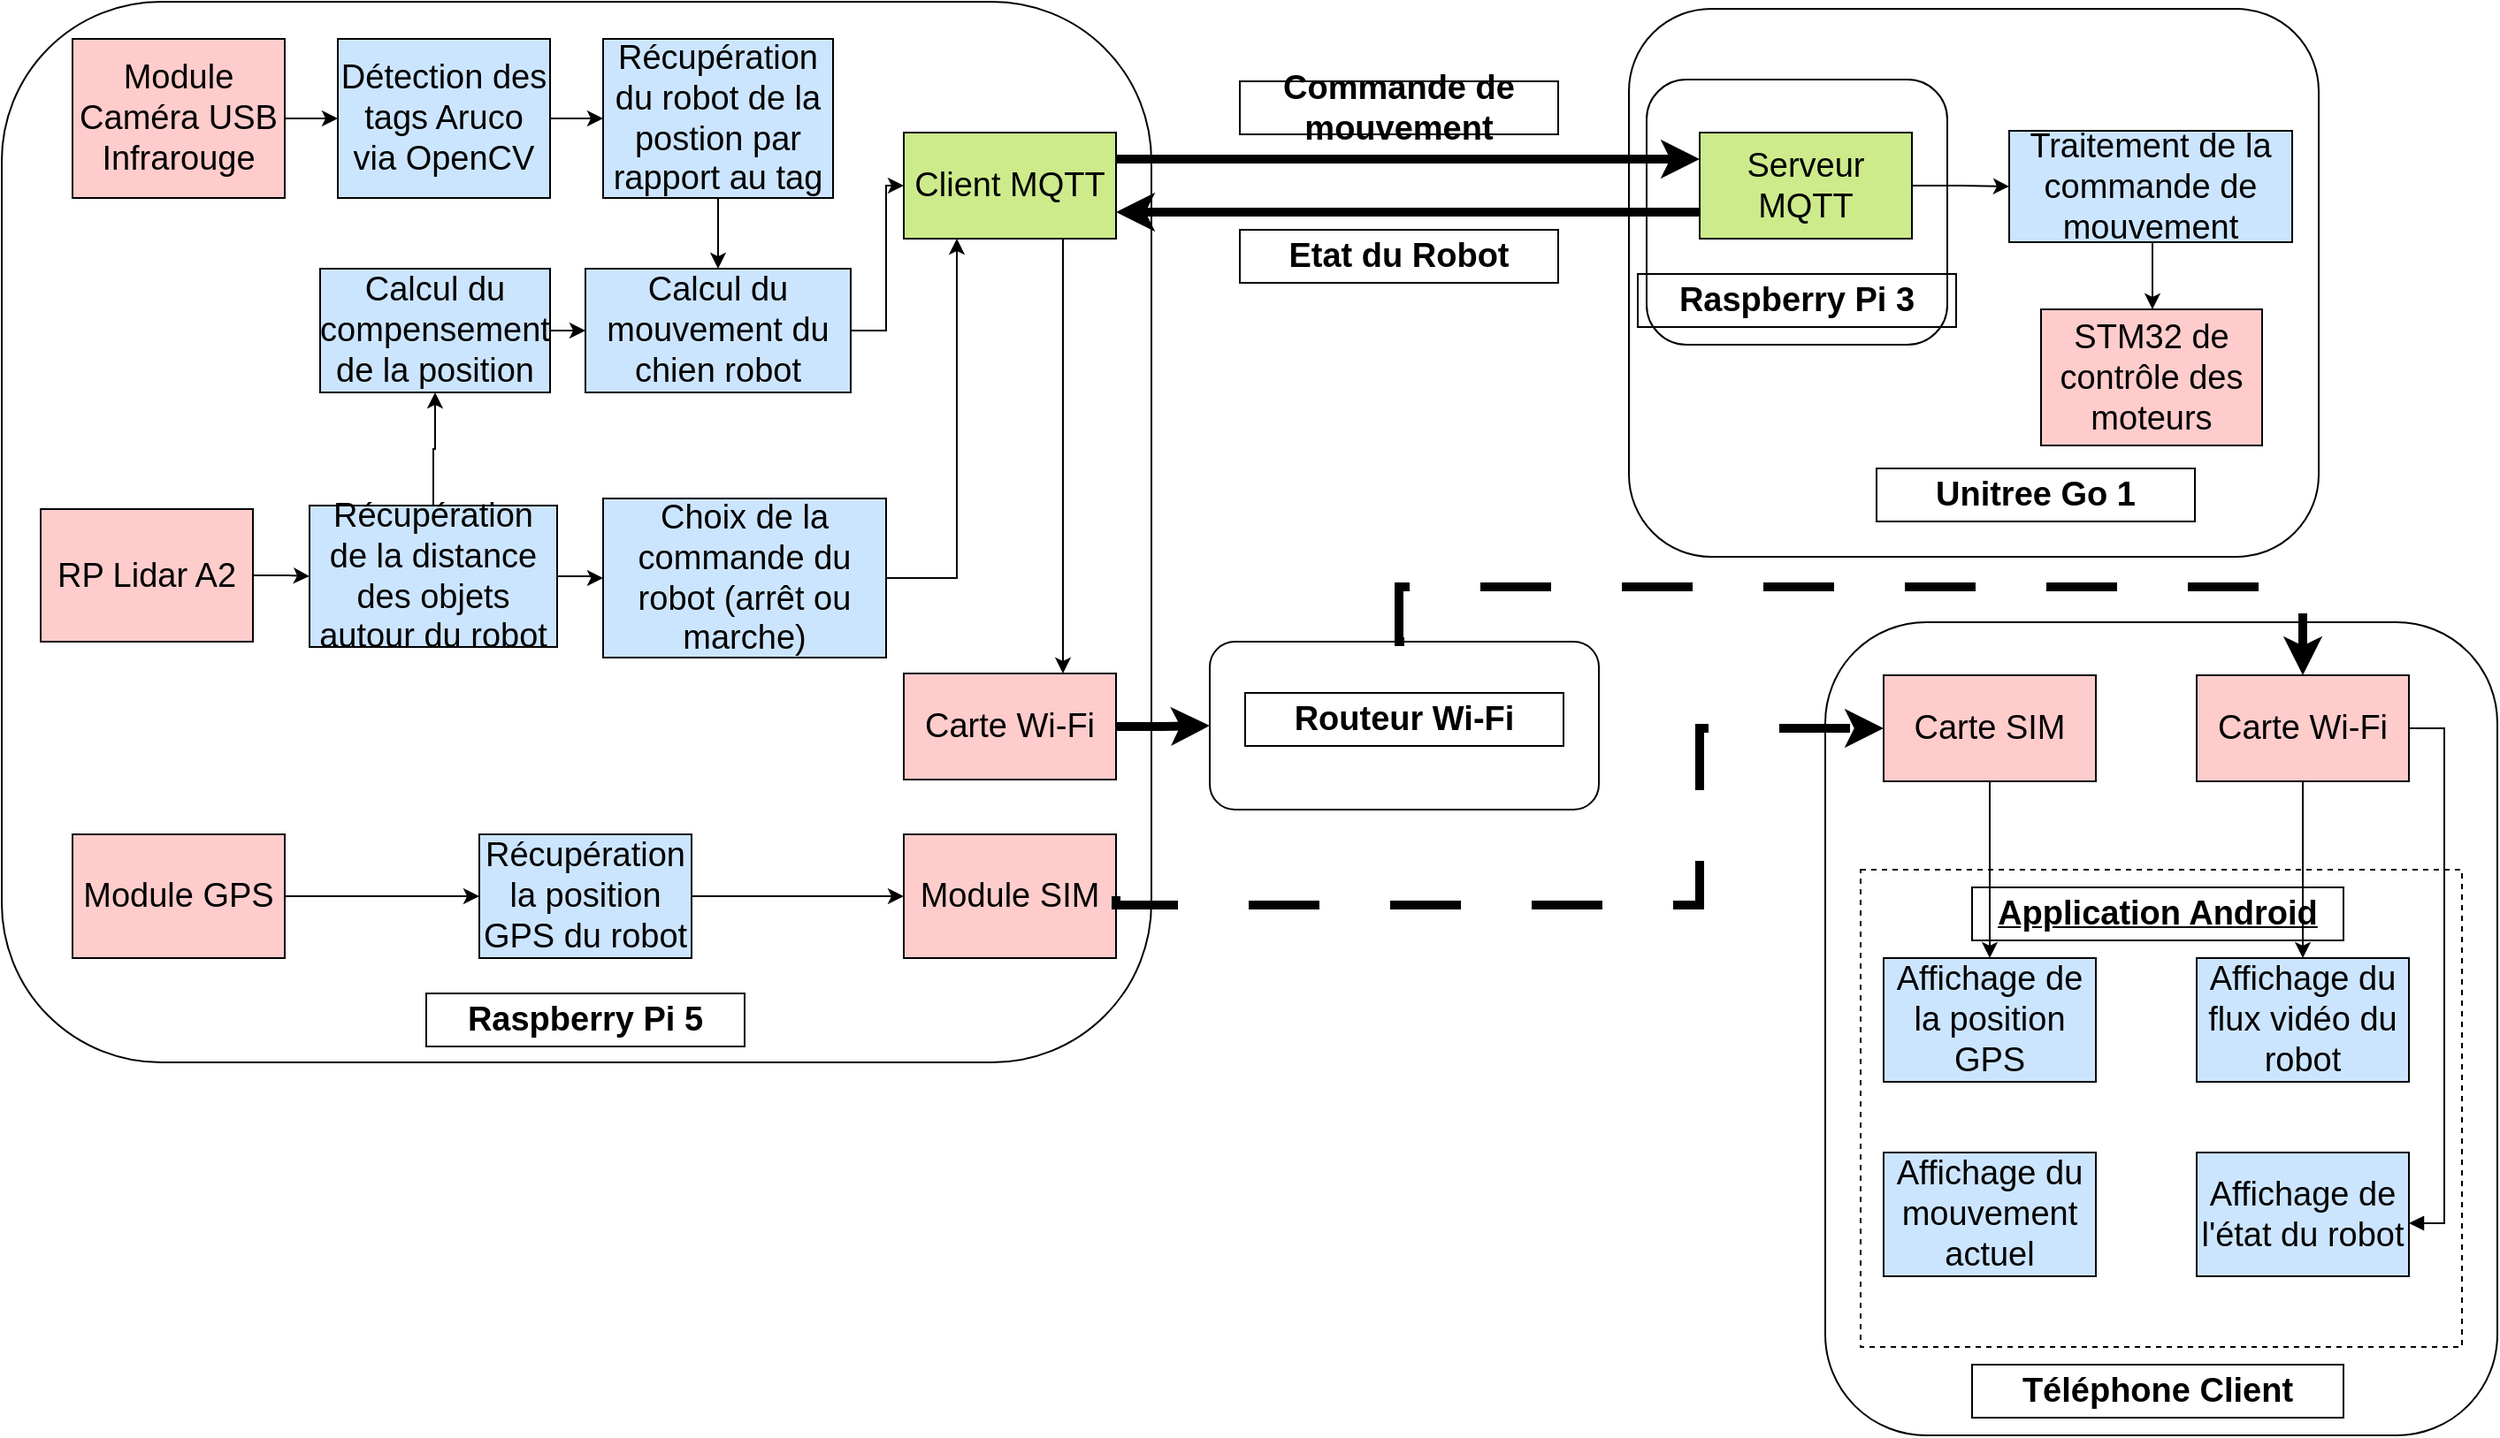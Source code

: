 <mxfile version="27.1.6">
  <diagram name="Page-1" id="dajrDrvYgFbqzHSubukw">
    <mxGraphModel dx="3204" dy="1252" grid="0" gridSize="10" guides="1" tooltips="1" connect="1" arrows="1" fold="1" page="1" pageScale="1" pageWidth="827" pageHeight="1169" background="light-dark(#FFFFFF,#FFFFFF)" math="0" shadow="0">
      <root>
        <mxCell id="0" />
        <mxCell id="1" parent="0" />
        <mxCell id="FyL3BDaeVtOsizXlBfeX-30" value="" style="rounded=1;whiteSpace=wrap;html=1;fillColor=none;fontSize=19;strokeColor=light-dark(#000000,#000000);" parent="1" vertex="1">
          <mxGeometry x="861" y="410" width="380" height="460" as="geometry" />
        </mxCell>
        <mxCell id="FyL3BDaeVtOsizXlBfeX-61" value="" style="rounded=0;whiteSpace=wrap;html=1;fillColor=none;dashed=1;fontSize=19;strokeColor=light-dark(#000000,#000000);" parent="1" vertex="1">
          <mxGeometry x="881" y="550" width="340" height="270" as="geometry" />
        </mxCell>
        <mxCell id="FyL3BDaeVtOsizXlBfeX-24" value="" style="rounded=1;whiteSpace=wrap;html=1;fillColor=none;fontSize=19;strokeColor=light-dark(#000000,#000000);" parent="1" vertex="1">
          <mxGeometry x="760" y="103" width="170" height="150" as="geometry" />
        </mxCell>
        <mxCell id="FyL3BDaeVtOsizXlBfeX-2" value="" style="rounded=1;whiteSpace=wrap;html=1;fillColor=none;fontSize=19;strokeColor=light-dark(#000000,#000000);" parent="1" vertex="1">
          <mxGeometry x="-170" y="59" width="650" height="600" as="geometry" />
        </mxCell>
        <mxCell id="FyL3BDaeVtOsizXlBfeX-7" style="edgeStyle=orthogonalEdgeStyle;rounded=0;orthogonalLoop=1;jettySize=auto;html=1;entryX=0;entryY=0.5;entryDx=0;entryDy=0;fontSize=19;strokeColor=light-dark(#000000,#000000);" parent="1" source="FyL3BDaeVtOsizXlBfeX-1" target="FyL3BDaeVtOsizXlBfeX-6" edge="1">
          <mxGeometry relative="1" as="geometry" />
        </mxCell>
        <mxCell id="FyL3BDaeVtOsizXlBfeX-1" value="&lt;div&gt;&lt;font&gt;Module Caméra USB&lt;/font&gt;&lt;/div&gt;&lt;div&gt;&lt;font&gt;Infrarouge&lt;/font&gt;&lt;/div&gt;" style="rounded=0;whiteSpace=wrap;html=1;fillColor=#ffcccc;strokeColor=light-dark(#000000,#000000);fontSize=19;" parent="1" vertex="1">
          <mxGeometry x="-130" y="80" width="120" height="90" as="geometry" />
        </mxCell>
        <mxCell id="FyL3BDaeVtOsizXlBfeX-36" style="edgeStyle=orthogonalEdgeStyle;rounded=0;orthogonalLoop=1;jettySize=auto;html=1;entryX=0;entryY=0.5;entryDx=0;entryDy=0;fontSize=19;strokeColor=light-dark(#000000,#000000);" parent="1" source="FyL3BDaeVtOsizXlBfeX-3" target="FyL3BDaeVtOsizXlBfeX-10" edge="1">
          <mxGeometry relative="1" as="geometry" />
        </mxCell>
        <mxCell id="FyL3BDaeVtOsizXlBfeX-3" value="&lt;font&gt;RP Lidar A2&lt;/font&gt;" style="rounded=0;whiteSpace=wrap;html=1;fillColor=#ffcccc;strokeColor=light-dark(#000000,#000000);fontSize=19;" parent="1" vertex="1">
          <mxGeometry x="-148" y="346" width="120" height="75" as="geometry" />
        </mxCell>
        <mxCell id="FyL3BDaeVtOsizXlBfeX-4" value="&lt;b&gt;&lt;font&gt;Raspberry Pi 5&lt;/font&gt;&lt;/b&gt;" style="text;html=1;align=center;verticalAlign=middle;whiteSpace=wrap;rounded=0;fontSize=19;strokeColor=light-dark(#000000,#FFFFFF);fontColor=light-dark(#000000,#000000);" parent="1" vertex="1">
          <mxGeometry x="70" y="620" width="180" height="30" as="geometry" />
        </mxCell>
        <mxCell id="FyL3BDaeVtOsizXlBfeX-49" style="edgeStyle=orthogonalEdgeStyle;rounded=0;orthogonalLoop=1;jettySize=auto;html=1;entryX=0;entryY=0.5;entryDx=0;entryDy=0;fontSize=19;strokeColor=light-dark(#000000,#000000);" parent="1" source="FyL3BDaeVtOsizXlBfeX-6" target="FyL3BDaeVtOsizXlBfeX-40" edge="1">
          <mxGeometry relative="1" as="geometry" />
        </mxCell>
        <mxCell id="FyL3BDaeVtOsizXlBfeX-6" value="&lt;font&gt;Détection des tags Aruco via OpenCV&lt;/font&gt;" style="rounded=0;whiteSpace=wrap;html=1;fillColor=#cce5ff;strokeColor=light-dark(#000000,#000000);fontSize=19;" parent="1" vertex="1">
          <mxGeometry x="20" y="80" width="120" height="90" as="geometry" />
        </mxCell>
        <mxCell id="FyL3BDaeVtOsizXlBfeX-22" style="edgeStyle=orthogonalEdgeStyle;rounded=0;orthogonalLoop=1;jettySize=auto;html=1;exitX=1;exitY=0.25;exitDx=0;exitDy=0;entryX=0;entryY=0.25;entryDx=0;entryDy=0;strokeWidth=5;fillColor=#cce5ff;strokeColor=light-dark(#000000,#000000);fontSize=19;" parent="1" source="FyL3BDaeVtOsizXlBfeX-8" target="FyL3BDaeVtOsizXlBfeX-16" edge="1">
          <mxGeometry relative="1" as="geometry" />
        </mxCell>
        <mxCell id="FyL3BDaeVtOsizXlBfeX-70" style="edgeStyle=orthogonalEdgeStyle;rounded=0;orthogonalLoop=1;jettySize=auto;html=1;exitX=0.75;exitY=1;exitDx=0;exitDy=0;entryX=0.75;entryY=0;entryDx=0;entryDy=0;fontSize=19;strokeColor=light-dark(#000000,#000000);" parent="1" source="FyL3BDaeVtOsizXlBfeX-8" target="FyL3BDaeVtOsizXlBfeX-69" edge="1">
          <mxGeometry relative="1" as="geometry" />
        </mxCell>
        <mxCell id="FyL3BDaeVtOsizXlBfeX-8" value="&lt;font&gt;Client MQTT&lt;/font&gt;" style="rounded=0;whiteSpace=wrap;html=1;fillColor=#cdeb8b;strokeColor=light-dark(#000000,#000000);fontSize=19;" parent="1" vertex="1">
          <mxGeometry x="340" y="133" width="120" height="60" as="geometry" />
        </mxCell>
        <mxCell id="FyL3BDaeVtOsizXlBfeX-39" style="edgeStyle=orthogonalEdgeStyle;rounded=0;orthogonalLoop=1;jettySize=auto;html=1;entryX=0;entryY=0.5;entryDx=0;entryDy=0;fontSize=19;strokeColor=light-dark(#000000,#000000);" parent="1" source="FyL3BDaeVtOsizXlBfeX-10" target="FyL3BDaeVtOsizXlBfeX-37" edge="1">
          <mxGeometry relative="1" as="geometry" />
        </mxCell>
        <mxCell id="FyL3BDaeVtOsizXlBfeX-43" style="edgeStyle=orthogonalEdgeStyle;rounded=0;orthogonalLoop=1;jettySize=auto;html=1;entryX=0.5;entryY=1;entryDx=0;entryDy=0;fontSize=19;strokeColor=light-dark(#000000,#000000);" parent="1" source="FyL3BDaeVtOsizXlBfeX-10" target="FyL3BDaeVtOsizXlBfeX-41" edge="1">
          <mxGeometry relative="1" as="geometry" />
        </mxCell>
        <mxCell id="FyL3BDaeVtOsizXlBfeX-10" value="&lt;font&gt;Récupération de la distance des objets autour du robot&lt;/font&gt;" style="rounded=0;whiteSpace=wrap;html=1;fillColor=#cce5ff;strokeColor=light-dark(#000000,#000000);fontSize=19;" parent="1" vertex="1">
          <mxGeometry x="4" y="344" width="140" height="80" as="geometry" />
        </mxCell>
        <mxCell id="FyL3BDaeVtOsizXlBfeX-13" value="" style="rounded=1;whiteSpace=wrap;html=1;fillColor=none;fontSize=19;strokeColor=light-dark(#000000,#000000);" parent="1" vertex="1">
          <mxGeometry x="750" y="63" width="390" height="310" as="geometry" />
        </mxCell>
        <mxCell id="FyL3BDaeVtOsizXlBfeX-14" value="&lt;b&gt;&lt;font&gt;Unitree Go 1&lt;/font&gt;&lt;/b&gt;" style="text;html=1;align=center;verticalAlign=middle;whiteSpace=wrap;rounded=0;fontSize=19;strokeColor=light-dark(#000000,#FFFFFF);fontColor=light-dark(#000000,#000000);" parent="1" vertex="1">
          <mxGeometry x="890" y="323" width="180" height="30" as="geometry" />
        </mxCell>
        <mxCell id="FyL3BDaeVtOsizXlBfeX-23" style="edgeStyle=orthogonalEdgeStyle;rounded=0;orthogonalLoop=1;jettySize=auto;html=1;exitX=0;exitY=0.75;exitDx=0;exitDy=0;entryX=1;entryY=0.75;entryDx=0;entryDy=0;strokeWidth=5;strokeColor=light-dark(#000000,#000000);fontSize=19;" parent="1" source="FyL3BDaeVtOsizXlBfeX-16" target="FyL3BDaeVtOsizXlBfeX-8" edge="1">
          <mxGeometry relative="1" as="geometry" />
        </mxCell>
        <mxCell id="FyL3BDaeVtOsizXlBfeX-27" style="edgeStyle=orthogonalEdgeStyle;rounded=0;orthogonalLoop=1;jettySize=auto;html=1;entryX=0;entryY=0.5;entryDx=0;entryDy=0;fontSize=19;strokeColor=light-dark(#000000,#000000);" parent="1" source="FyL3BDaeVtOsizXlBfeX-16" target="FyL3BDaeVtOsizXlBfeX-26" edge="1">
          <mxGeometry relative="1" as="geometry" />
        </mxCell>
        <mxCell id="FyL3BDaeVtOsizXlBfeX-16" value="&lt;font&gt;Serveur MQTT&lt;/font&gt;" style="rounded=0;whiteSpace=wrap;html=1;fillColor=#cdeb8b;strokeColor=light-dark(#000000,#000000);fontSize=19;" parent="1" vertex="1">
          <mxGeometry x="790" y="133" width="120" height="60" as="geometry" />
        </mxCell>
        <mxCell id="FyL3BDaeVtOsizXlBfeX-18" value="&lt;font&gt;&lt;b&gt;Commande de mouvement&lt;/b&gt;&lt;/font&gt;" style="text;html=1;align=center;verticalAlign=middle;whiteSpace=wrap;rounded=0;fontSize=19;strokeColor=light-dark(#000000,#FFFFFF);fontColor=light-dark(#000000,#000000);" parent="1" vertex="1">
          <mxGeometry x="530" y="104" width="180" height="30" as="geometry" />
        </mxCell>
        <mxCell id="FyL3BDaeVtOsizXlBfeX-20" value="&lt;b&gt;&lt;font&gt;Raspberry Pi 3&lt;/font&gt;&lt;/b&gt;" style="text;html=1;align=center;verticalAlign=middle;whiteSpace=wrap;rounded=0;fontSize=19;strokeColor=light-dark(#000000,#FFFFFF);fontColor=light-dark(#000000,#000000);" parent="1" vertex="1">
          <mxGeometry x="755" y="213" width="180" height="30" as="geometry" />
        </mxCell>
        <mxCell id="FyL3BDaeVtOsizXlBfeX-25" value="&lt;font&gt;&lt;b&gt;Etat du Robot&lt;/b&gt;&lt;/font&gt;" style="text;html=1;align=center;verticalAlign=middle;whiteSpace=wrap;rounded=0;fontSize=19;strokeColor=light-dark(#000000,#FFFFFF);fontColor=light-dark(#000000,#000000);" parent="1" vertex="1">
          <mxGeometry x="530" y="188" width="180" height="30" as="geometry" />
        </mxCell>
        <mxCell id="FyL3BDaeVtOsizXlBfeX-26" value="&lt;font&gt;Traitement de la commande de mouvement&lt;/font&gt;" style="rounded=0;whiteSpace=wrap;html=1;fillColor=#cce5ff;strokeColor=light-dark(#000000,#000000);fontSize=19;" parent="1" vertex="1">
          <mxGeometry x="965" y="132" width="160" height="63" as="geometry" />
        </mxCell>
        <mxCell id="FyL3BDaeVtOsizXlBfeX-28" value="&lt;font&gt;STM32 de contrôle des moteurs&lt;/font&gt;" style="rounded=0;whiteSpace=wrap;html=1;fillColor=#ffcccc;strokeColor=light-dark(#000000,#000000);fontSize=19;" parent="1" vertex="1">
          <mxGeometry x="983" y="233" width="125" height="77" as="geometry" />
        </mxCell>
        <mxCell id="FyL3BDaeVtOsizXlBfeX-31" value="&lt;b&gt;&lt;font&gt;Téléphone Client&lt;/font&gt;&lt;/b&gt;" style="text;html=1;align=center;verticalAlign=middle;whiteSpace=wrap;rounded=0;fontSize=19;strokeColor=light-dark(#000000,#FFFFFF);fontColor=light-dark(#000000,#000000);" parent="1" vertex="1">
          <mxGeometry x="944" y="830" width="210" height="30" as="geometry" />
        </mxCell>
        <mxCell id="FyL3BDaeVtOsizXlBfeX-67" style="edgeStyle=orthogonalEdgeStyle;rounded=0;orthogonalLoop=1;jettySize=auto;html=1;entryX=0.25;entryY=1;entryDx=0;entryDy=0;fontSize=19;strokeColor=light-dark(#000000,#000000);" parent="1" source="FyL3BDaeVtOsizXlBfeX-37" target="FyL3BDaeVtOsizXlBfeX-8" edge="1">
          <mxGeometry relative="1" as="geometry" />
        </mxCell>
        <mxCell id="FyL3BDaeVtOsizXlBfeX-37" value="&lt;font&gt;Choix de la commande du robot (arrêt ou marche)&lt;/font&gt;" style="rounded=0;whiteSpace=wrap;html=1;fillColor=#cce5ff;strokeColor=light-dark(#000000,#000000);fontSize=19;" parent="1" vertex="1">
          <mxGeometry x="170" y="340" width="160" height="90" as="geometry" />
        </mxCell>
        <mxCell id="FyL3BDaeVtOsizXlBfeX-48" style="edgeStyle=orthogonalEdgeStyle;rounded=0;orthogonalLoop=1;jettySize=auto;html=1;entryX=0.5;entryY=0;entryDx=0;entryDy=0;fontSize=19;strokeColor=light-dark(#000000,#000000);" parent="1" source="FyL3BDaeVtOsizXlBfeX-40" target="FyL3BDaeVtOsizXlBfeX-46" edge="1">
          <mxGeometry relative="1" as="geometry" />
        </mxCell>
        <mxCell id="FyL3BDaeVtOsizXlBfeX-40" value="&lt;font&gt;Récupération du robot de la postion par rapport au tag&lt;/font&gt;" style="rounded=0;whiteSpace=wrap;html=1;fillColor=#cce5ff;strokeColor=light-dark(#000000,#000000);fontSize=19;" parent="1" vertex="1">
          <mxGeometry x="170" y="80" width="130" height="90" as="geometry" />
        </mxCell>
        <mxCell id="FyL3BDaeVtOsizXlBfeX-47" style="edgeStyle=orthogonalEdgeStyle;rounded=0;orthogonalLoop=1;jettySize=auto;html=1;entryX=0;entryY=0.5;entryDx=0;entryDy=0;fontSize=19;strokeColor=light-dark(#000000,#000000);" parent="1" source="FyL3BDaeVtOsizXlBfeX-41" target="FyL3BDaeVtOsizXlBfeX-46" edge="1">
          <mxGeometry relative="1" as="geometry" />
        </mxCell>
        <mxCell id="FyL3BDaeVtOsizXlBfeX-41" value="&lt;font&gt;Calcul du compensement de la position&lt;/font&gt;" style="rounded=0;whiteSpace=wrap;html=1;fillColor=#cce5ff;strokeColor=light-dark(#000000,#000000);fontSize=19;" parent="1" vertex="1">
          <mxGeometry x="10" y="210" width="130" height="70" as="geometry" />
        </mxCell>
        <mxCell id="FyL3BDaeVtOsizXlBfeX-50" style="edgeStyle=orthogonalEdgeStyle;rounded=0;orthogonalLoop=1;jettySize=auto;html=1;entryX=0;entryY=0.5;entryDx=0;entryDy=0;fontSize=19;strokeColor=light-dark(#000000,#000000);" parent="1" source="FyL3BDaeVtOsizXlBfeX-46" target="FyL3BDaeVtOsizXlBfeX-8" edge="1">
          <mxGeometry relative="1" as="geometry">
            <Array as="points">
              <mxPoint x="330" y="245" />
              <mxPoint x="330" y="163" />
            </Array>
          </mxGeometry>
        </mxCell>
        <mxCell id="FyL3BDaeVtOsizXlBfeX-46" value="&lt;font&gt;Calcul du mouvement du chien robot&lt;/font&gt;" style="rounded=0;whiteSpace=wrap;html=1;fillColor=#cce5ff;strokeColor=light-dark(#000000,#000000);fontSize=19;" parent="1" vertex="1">
          <mxGeometry x="160" y="210" width="150" height="70" as="geometry" />
        </mxCell>
        <mxCell id="FyL3BDaeVtOsizXlBfeX-55" style="edgeStyle=orthogonalEdgeStyle;rounded=0;orthogonalLoop=1;jettySize=auto;html=1;entryX=0;entryY=0.5;entryDx=0;entryDy=0;fontSize=19;strokeColor=light-dark(#000000,#000000);" parent="1" source="FyL3BDaeVtOsizXlBfeX-51" target="FyL3BDaeVtOsizXlBfeX-54" edge="1">
          <mxGeometry relative="1" as="geometry" />
        </mxCell>
        <mxCell id="FyL3BDaeVtOsizXlBfeX-51" value="&lt;font&gt;Module GPS&lt;/font&gt;" style="rounded=0;whiteSpace=wrap;html=1;fillColor=#ffcccc;strokeColor=light-dark(#000000,#000000);fontSize=19;" parent="1" vertex="1">
          <mxGeometry x="-130" y="530" width="120" height="70" as="geometry" />
        </mxCell>
        <mxCell id="FyL3BDaeVtOsizXlBfeX-52" value="&lt;font&gt;Module SIM&lt;/font&gt;" style="rounded=0;whiteSpace=wrap;html=1;fillColor=#ffcccc;strokeColor=light-dark(#000000,#000000);fontSize=19;" parent="1" vertex="1">
          <mxGeometry x="340" y="530" width="120" height="70" as="geometry" />
        </mxCell>
        <mxCell id="FyL3BDaeVtOsizXlBfeX-56" style="edgeStyle=orthogonalEdgeStyle;rounded=0;orthogonalLoop=1;jettySize=auto;html=1;entryX=0;entryY=0.5;entryDx=0;entryDy=0;fontSize=19;strokeColor=light-dark(#000000,#000000);" parent="1" source="FyL3BDaeVtOsizXlBfeX-54" target="FyL3BDaeVtOsizXlBfeX-52" edge="1">
          <mxGeometry relative="1" as="geometry" />
        </mxCell>
        <mxCell id="FyL3BDaeVtOsizXlBfeX-54" value="&lt;font&gt;Récupération la position GPS du robot&lt;/font&gt;" style="rounded=0;whiteSpace=wrap;html=1;fillColor=#cce5ff;strokeColor=light-dark(#000000,#000000);fontSize=19;" parent="1" vertex="1">
          <mxGeometry x="100" y="530" width="120" height="70" as="geometry" />
        </mxCell>
        <mxCell id="FyL3BDaeVtOsizXlBfeX-57" style="edgeStyle=orthogonalEdgeStyle;rounded=0;orthogonalLoop=1;jettySize=auto;html=1;exitX=0.5;exitY=1;exitDx=0;exitDy=0;fontSize=19;strokeColor=light-dark(#000000,#000000);" parent="1" source="FyL3BDaeVtOsizXlBfeX-31" target="FyL3BDaeVtOsizXlBfeX-31" edge="1">
          <mxGeometry relative="1" as="geometry" />
        </mxCell>
        <mxCell id="FyL3BDaeVtOsizXlBfeX-60" value="&lt;font&gt;Affichage de la position GPS&lt;/font&gt;" style="rounded=0;whiteSpace=wrap;html=1;fillColor=#cce5ff;strokeColor=light-dark(#000000,#000000);fontSize=19;" parent="1" vertex="1">
          <mxGeometry x="894" y="600" width="120" height="70" as="geometry" />
        </mxCell>
        <mxCell id="FyL3BDaeVtOsizXlBfeX-62" value="&lt;font&gt;&lt;b&gt;&lt;u&gt;Application Android&lt;/u&gt;&lt;/b&gt;&lt;/font&gt;" style="text;html=1;align=center;verticalAlign=middle;whiteSpace=wrap;rounded=0;fontSize=19;strokeColor=light-dark(#000000,#FFFFFF);fontColor=light-dark(#000000,#000000);" parent="1" vertex="1">
          <mxGeometry x="944" y="560" width="210" height="30" as="geometry" />
        </mxCell>
        <mxCell id="FyL3BDaeVtOsizXlBfeX-83" style="edgeStyle=orthogonalEdgeStyle;rounded=0;orthogonalLoop=1;jettySize=auto;html=1;entryX=0.5;entryY=0;entryDx=0;entryDy=0;fontSize=19;strokeColor=light-dark(#000000,#000000);" parent="1" source="FyL3BDaeVtOsizXlBfeX-65" target="FyL3BDaeVtOsizXlBfeX-60" edge="1">
          <mxGeometry relative="1" as="geometry" />
        </mxCell>
        <mxCell id="FyL3BDaeVtOsizXlBfeX-65" value="&lt;font&gt;Carte SIM&lt;/font&gt;" style="rounded=0;whiteSpace=wrap;html=1;fillColor=#ffcccc;strokeColor=light-dark(#000000,#000000);fontSize=19;" parent="1" vertex="1">
          <mxGeometry x="894" y="440" width="120" height="60" as="geometry" />
        </mxCell>
        <mxCell id="FyL3BDaeVtOsizXlBfeX-78" style="edgeStyle=orthogonalEdgeStyle;rounded=0;orthogonalLoop=1;jettySize=auto;html=1;entryX=0.5;entryY=0;entryDx=0;entryDy=0;fontSize=19;strokeColor=light-dark(#000000,#000000);" parent="1" source="FyL3BDaeVtOsizXlBfeX-66" target="FyL3BDaeVtOsizXlBfeX-75" edge="1">
          <mxGeometry relative="1" as="geometry" />
        </mxCell>
        <mxCell id="FyL3BDaeVtOsizXlBfeX-66" value="&lt;font&gt;Carte Wi-Fi&lt;/font&gt;" style="rounded=0;whiteSpace=wrap;html=1;fillColor=#ffcccc;strokeColor=light-dark(#000000,#000000);fontSize=19;" parent="1" vertex="1">
          <mxGeometry x="1071" y="440" width="120" height="60" as="geometry" />
        </mxCell>
        <mxCell id="FyL3BDaeVtOsizXlBfeX-69" value="&lt;font&gt;Carte Wi-Fi&lt;/font&gt;" style="rounded=0;whiteSpace=wrap;html=1;fillColor=#ffcccc;strokeColor=light-dark(#000000,#000000);fontSize=19;" parent="1" vertex="1">
          <mxGeometry x="340" y="439" width="120" height="60" as="geometry" />
        </mxCell>
        <mxCell id="FyL3BDaeVtOsizXlBfeX-71" value="" style="rounded=1;whiteSpace=wrap;html=1;fillColor=none;fontSize=19;strokeColor=light-dark(#000000,#000000);" parent="1" vertex="1">
          <mxGeometry x="513" y="421" width="220" height="95" as="geometry" />
        </mxCell>
        <mxCell id="FyL3BDaeVtOsizXlBfeX-72" value="&lt;b&gt;&lt;font&gt;Routeur Wi-Fi&lt;/font&gt;&lt;/b&gt;" style="text;html=1;align=center;verticalAlign=middle;whiteSpace=wrap;rounded=0;fontSize=19;strokeColor=light-dark(#000000,#FFFFFF);fontColor=light-dark(#000000,#000000);" parent="1" vertex="1">
          <mxGeometry x="533" y="450" width="180" height="30" as="geometry" />
        </mxCell>
        <mxCell id="FyL3BDaeVtOsizXlBfeX-75" value="&lt;font&gt;Affichage du flux vidéo du robot&lt;/font&gt;" style="rounded=0;whiteSpace=wrap;html=1;fillColor=#cce5ff;strokeColor=light-dark(#000000,#000000);fontSize=19;" parent="1" vertex="1">
          <mxGeometry x="1071" y="600" width="120" height="70" as="geometry" />
        </mxCell>
        <mxCell id="FyL3BDaeVtOsizXlBfeX-76" value="&lt;font&gt;Affichage du mouvement actuel&lt;/font&gt;" style="rounded=0;whiteSpace=wrap;html=1;fillColor=#cce5ff;strokeColor=light-dark(#000000,#000000);fontSize=19;" parent="1" vertex="1">
          <mxGeometry x="894" y="710" width="120" height="70" as="geometry" />
        </mxCell>
        <mxCell id="FyL3BDaeVtOsizXlBfeX-82" style="edgeStyle=orthogonalEdgeStyle;rounded=0;orthogonalLoop=1;jettySize=auto;html=1;entryX=1;entryY=0.5;entryDx=0;entryDy=0;endArrow=none;startFill=1;startArrow=block;fontSize=19;strokeColor=light-dark(#000000,#000000);" parent="1" target="FyL3BDaeVtOsizXlBfeX-66" edge="1">
          <mxGeometry relative="1" as="geometry">
            <mxPoint x="1191" y="750" as="sourcePoint" />
            <mxPoint x="1251" y="500" as="targetPoint" />
            <Array as="points">
              <mxPoint x="1211" y="750" />
              <mxPoint x="1211" y="470" />
            </Array>
          </mxGeometry>
        </mxCell>
        <mxCell id="FyL3BDaeVtOsizXlBfeX-77" value="&lt;font&gt;Affichage de l&#39;état du robot&lt;/font&gt;" style="rounded=0;whiteSpace=wrap;html=1;fillColor=#cce5ff;strokeColor=light-dark(#000000,#000000);fontSize=19;" parent="1" vertex="1">
          <mxGeometry x="1071" y="710" width="120" height="70" as="geometry" />
        </mxCell>
        <mxCell id="NUsYK7tr5fHO1AmK3T0A-2" style="edgeStyle=orthogonalEdgeStyle;rounded=0;orthogonalLoop=1;jettySize=auto;html=1;strokeWidth=5;dashed=1;entryX=0;entryY=0.5;entryDx=0;entryDy=0;dashPattern=8 8;strokeColor=light-dark(#000000,#0000FF);exitX=1;exitY=0.5;exitDx=0;exitDy=0;fontSize=19;fontColor=light-dark(#000000,#FFFFFF);" edge="1" parent="1" source="FyL3BDaeVtOsizXlBfeX-52" target="FyL3BDaeVtOsizXlBfeX-65">
          <mxGeometry relative="1" as="geometry">
            <mxPoint x="964" y="510" as="targetPoint" />
            <mxPoint x="470" y="640" as="sourcePoint" />
            <Array as="points">
              <mxPoint x="790" y="570" />
              <mxPoint x="790" y="470" />
            </Array>
          </mxGeometry>
        </mxCell>
        <mxCell id="NUsYK7tr5fHO1AmK3T0A-4" style="edgeStyle=orthogonalEdgeStyle;rounded=0;orthogonalLoop=1;jettySize=auto;html=1;entryX=0.5;entryY=0;entryDx=0;entryDy=0;fontSize=19;exitX=0.5;exitY=1;exitDx=0;exitDy=0;strokeColor=light-dark(#000000,#000000);" edge="1" parent="1" source="FyL3BDaeVtOsizXlBfeX-26" target="FyL3BDaeVtOsizXlBfeX-28">
          <mxGeometry relative="1" as="geometry">
            <mxPoint x="1260" y="330" as="sourcePoint" />
            <mxPoint x="1261" y="368" as="targetPoint" />
            <Array as="points">
              <mxPoint x="1046" y="195" />
              <mxPoint x="1046" y="233" />
            </Array>
          </mxGeometry>
        </mxCell>
        <mxCell id="NUsYK7tr5fHO1AmK3T0A-5" style="edgeStyle=orthogonalEdgeStyle;rounded=0;orthogonalLoop=1;jettySize=auto;html=1;entryX=0.5;entryY=0;entryDx=0;entryDy=0;strokeColor=light-dark(#000000,#0000FF);strokeWidth=5;dashed=1;dashPattern=8 8;fontSize=19;exitX=0.5;exitY=0;exitDx=0;exitDy=0;" edge="1" parent="1" source="FyL3BDaeVtOsizXlBfeX-71" target="FyL3BDaeVtOsizXlBfeX-66">
          <mxGeometry relative="1" as="geometry">
            <mxPoint x="610" y="330" as="sourcePoint" />
            <mxPoint x="1014" y="390.04" as="targetPoint" />
            <Array as="points">
              <mxPoint x="620" y="421" />
              <mxPoint x="620" y="390" />
              <mxPoint x="1131" y="390" />
            </Array>
          </mxGeometry>
        </mxCell>
        <mxCell id="NUsYK7tr5fHO1AmK3T0A-6" style="edgeStyle=orthogonalEdgeStyle;rounded=0;orthogonalLoop=1;jettySize=auto;html=1;entryX=0;entryY=0.5;entryDx=0;entryDy=0;dashed=1;dashPattern=8 8;strokeWidth=5;strokeColor=light-dark(#000000,#0000FF);exitX=1;exitY=0.5;exitDx=0;exitDy=0;fontSize=19;" edge="1" parent="1" source="FyL3BDaeVtOsizXlBfeX-69" target="FyL3BDaeVtOsizXlBfeX-71">
          <mxGeometry relative="1" as="geometry">
            <mxPoint x="546" y="396" as="sourcePoint" />
            <mxPoint x="599" y="395" as="targetPoint" />
          </mxGeometry>
        </mxCell>
      </root>
    </mxGraphModel>
  </diagram>
</mxfile>

